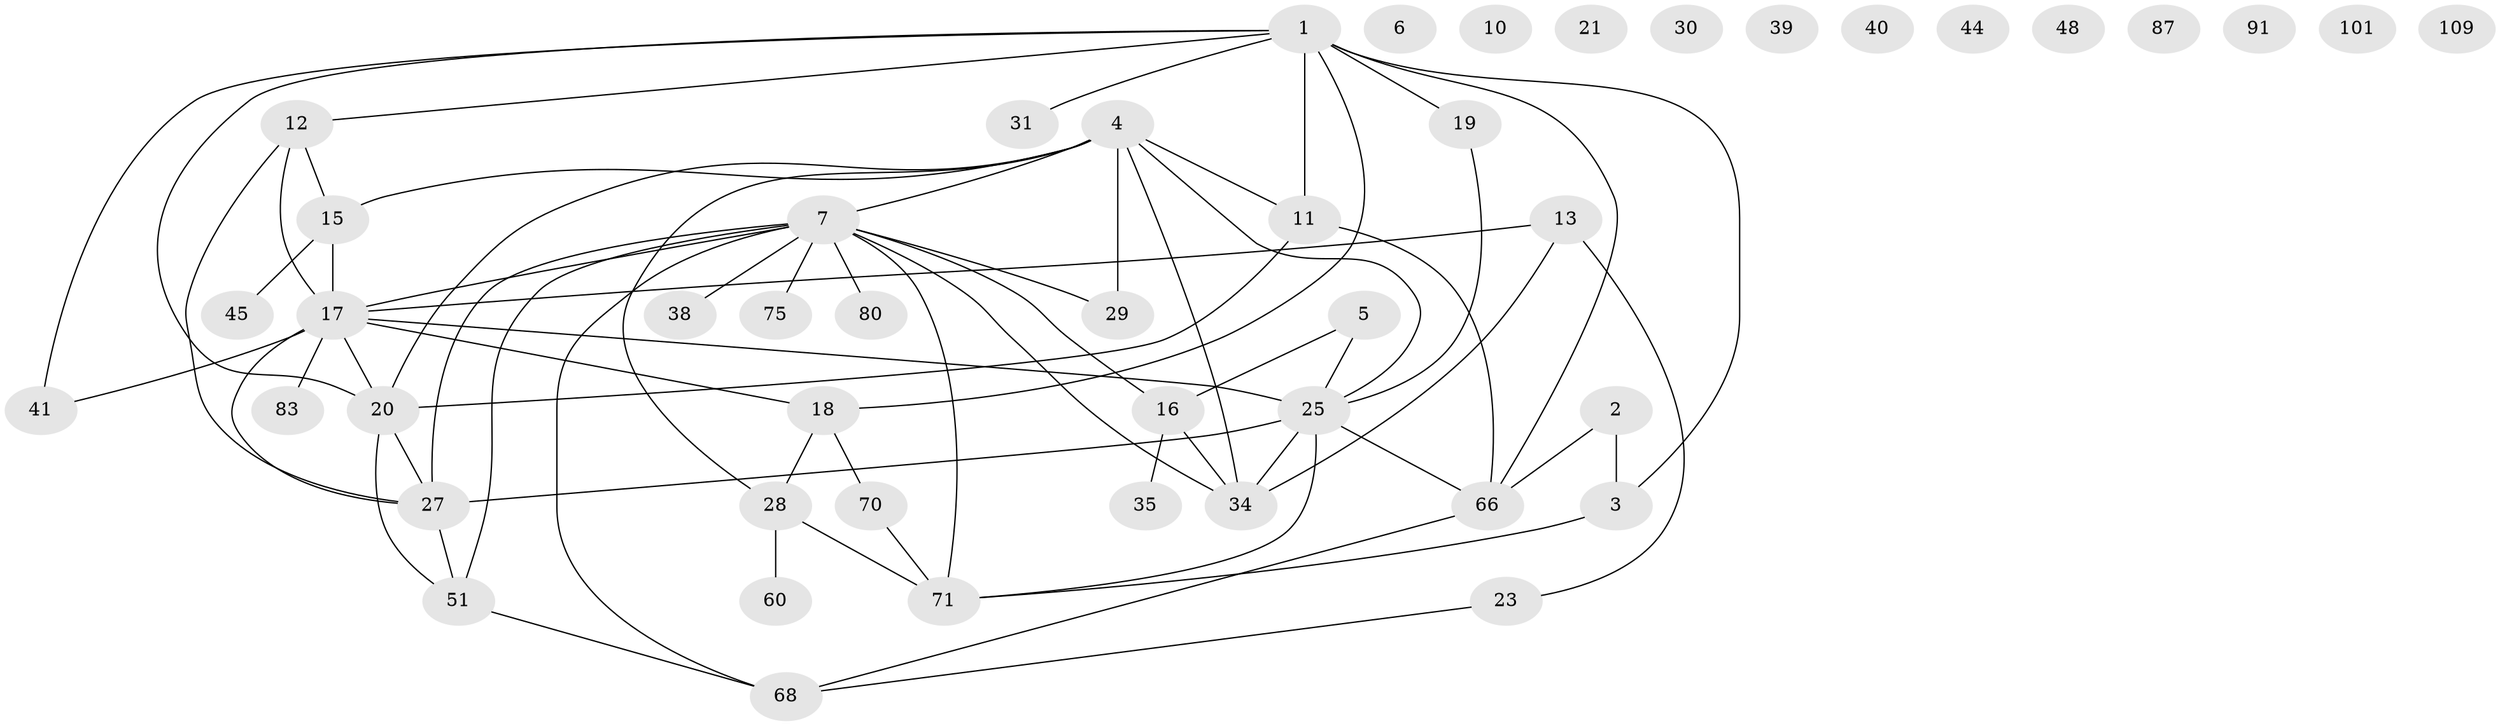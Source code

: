 // original degree distribution, {4: 0.22123893805309736, 2: 0.2831858407079646, 3: 0.1415929203539823, 1: 0.21238938053097345, 0: 0.08849557522123894, 5: 0.02654867256637168, 6: 0.008849557522123894, 8: 0.008849557522123894, 7: 0.008849557522123894}
// Generated by graph-tools (version 1.1) at 2025/16/03/04/25 18:16:29]
// undirected, 47 vertices, 67 edges
graph export_dot {
graph [start="1"]
  node [color=gray90,style=filled];
  1 [super="+98+43+9"];
  2;
  3 [super="+113+8"];
  4 [super="+81+88"];
  5 [super="+58"];
  6 [super="+107+50"];
  7 [super="+97+76+56"];
  10;
  11 [super="+47"];
  12 [super="+14"];
  13 [super="+22"];
  15 [super="+82"];
  16 [super="+54+24"];
  17 [super="+85+89+106"];
  18 [super="+84"];
  19 [super="+86"];
  20 [super="+74"];
  21;
  23;
  25 [super="+26+32"];
  27 [super="+59+33"];
  28 [super="+104+61+49"];
  29 [super="+65"];
  30;
  31;
  34 [super="+37"];
  35;
  38;
  39;
  40 [super="+105"];
  41 [super="+64"];
  44;
  45 [super="+90"];
  48;
  51 [super="+62"];
  60;
  66 [super="+100+67+69"];
  68 [super="+103"];
  70 [super="+73"];
  71 [super="+93"];
  75;
  80;
  83;
  87;
  91;
  101;
  109;
  1 -- 66;
  1 -- 19;
  1 -- 18;
  1 -- 3;
  1 -- 20;
  1 -- 41;
  1 -- 31;
  1 -- 11;
  1 -- 12;
  2 -- 3;
  2 -- 66;
  3 -- 71;
  4 -- 28;
  4 -- 7;
  4 -- 15;
  4 -- 29;
  4 -- 34;
  4 -- 11;
  4 -- 25;
  4 -- 20;
  5 -- 16;
  5 -- 25;
  7 -- 71;
  7 -- 68;
  7 -- 38;
  7 -- 75;
  7 -- 80;
  7 -- 17;
  7 -- 51;
  7 -- 29;
  7 -- 34;
  7 -- 27;
  7 -- 16;
  11 -- 66;
  11 -- 20;
  12 -- 17;
  12 -- 27;
  12 -- 15;
  13 -- 34;
  13 -- 17;
  13 -- 23;
  15 -- 17;
  15 -- 45;
  16 -- 34 [weight=2];
  16 -- 35;
  17 -- 18;
  17 -- 41;
  17 -- 83;
  17 -- 20;
  17 -- 25 [weight=3];
  17 -- 27;
  18 -- 28;
  18 -- 70;
  19 -- 25;
  20 -- 51;
  20 -- 27;
  23 -- 68;
  25 -- 71;
  25 -- 66;
  25 -- 27;
  25 -- 34;
  27 -- 51;
  28 -- 60;
  28 -- 71;
  51 -- 68;
  66 -- 68;
  70 -- 71;
}
